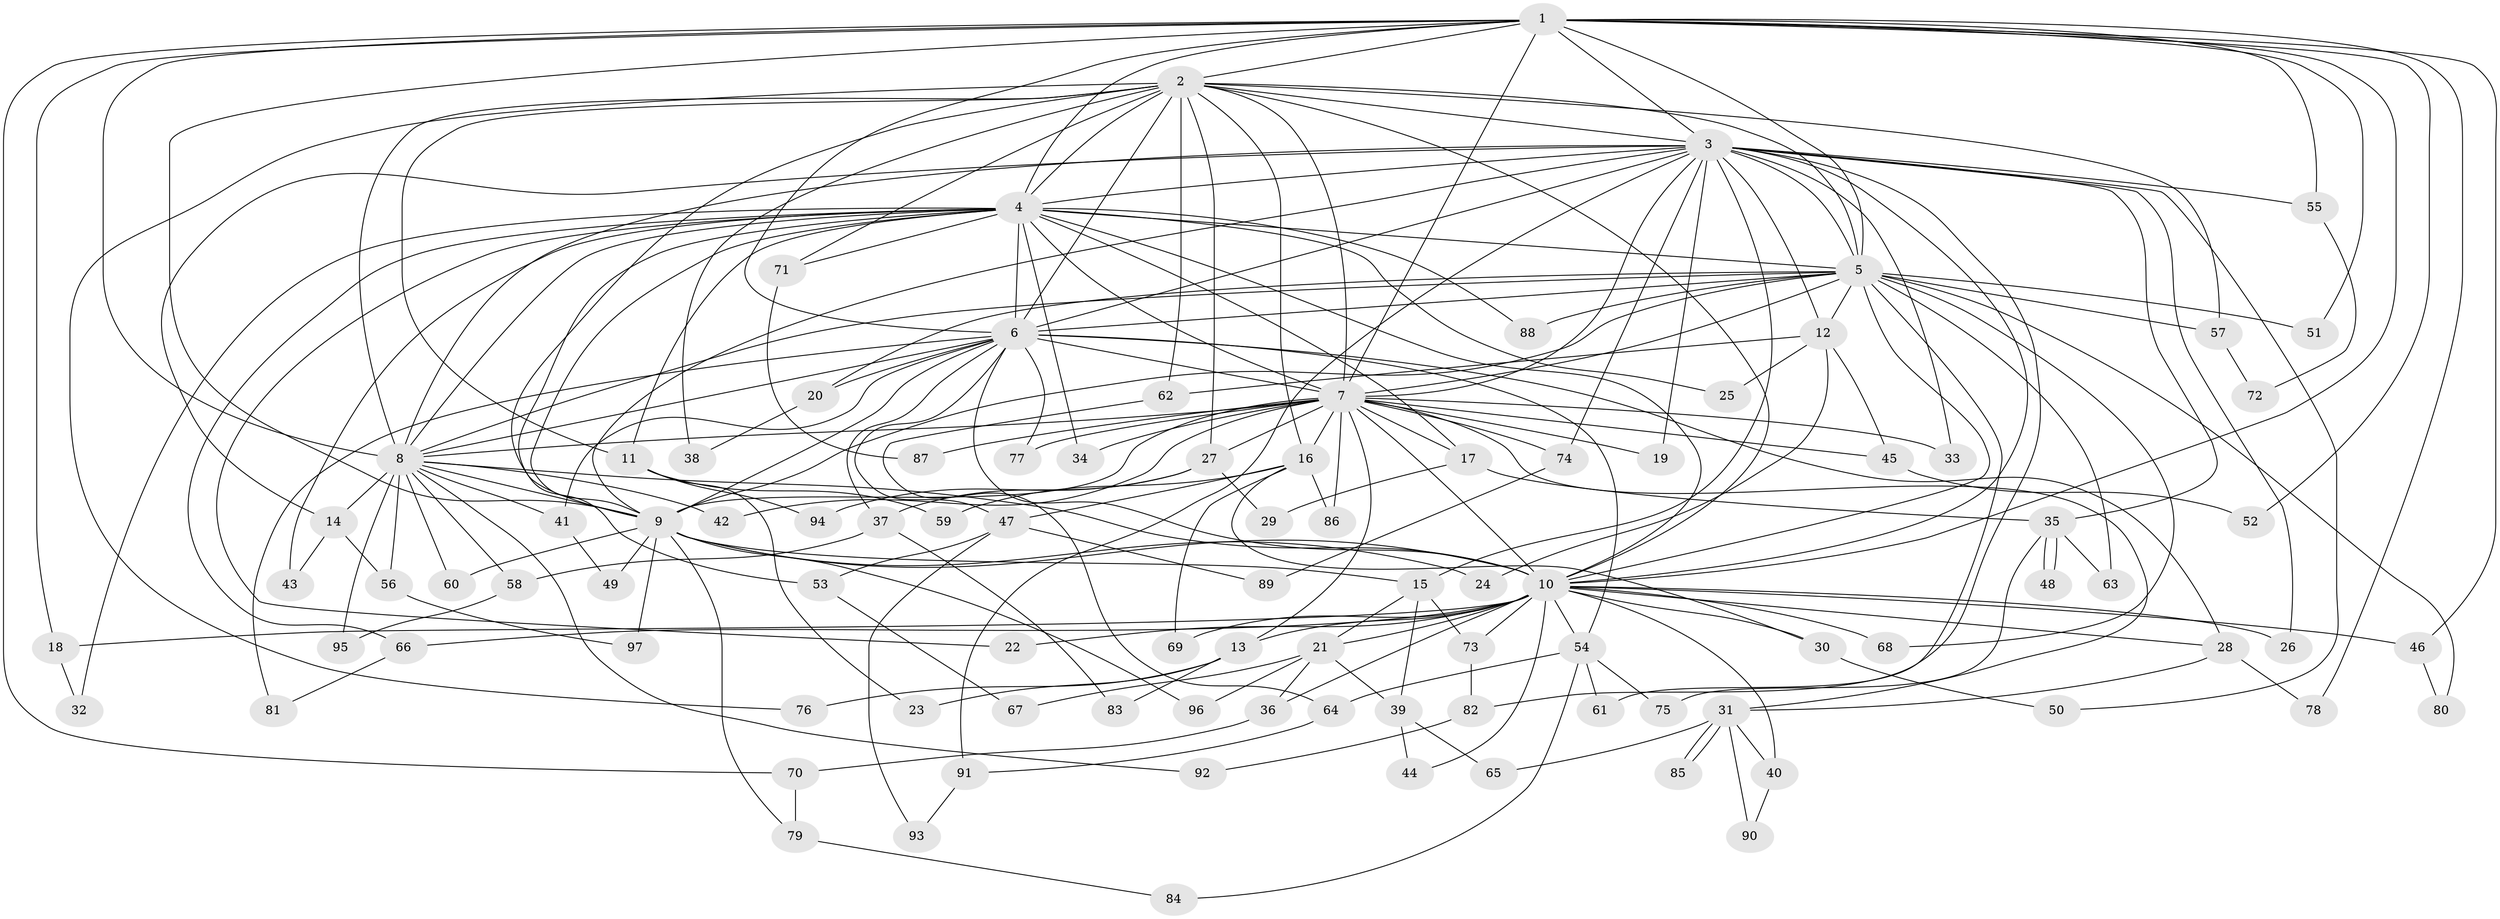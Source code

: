 // coarse degree distribution, {22: 0.014925373134328358, 23: 0.029850746268656716, 5: 0.07462686567164178, 2: 0.5522388059701493, 1: 0.07462686567164178, 6: 0.04477611940298507, 7: 0.014925373134328358, 15: 0.014925373134328358, 3: 0.14925373134328357, 4: 0.014925373134328358, 8: 0.014925373134328358}
// Generated by graph-tools (version 1.1) at 2025/46/03/04/25 21:46:29]
// undirected, 97 vertices, 219 edges
graph export_dot {
graph [start="1"]
  node [color=gray90,style=filled];
  1;
  2;
  3;
  4;
  5;
  6;
  7;
  8;
  9;
  10;
  11;
  12;
  13;
  14;
  15;
  16;
  17;
  18;
  19;
  20;
  21;
  22;
  23;
  24;
  25;
  26;
  27;
  28;
  29;
  30;
  31;
  32;
  33;
  34;
  35;
  36;
  37;
  38;
  39;
  40;
  41;
  42;
  43;
  44;
  45;
  46;
  47;
  48;
  49;
  50;
  51;
  52;
  53;
  54;
  55;
  56;
  57;
  58;
  59;
  60;
  61;
  62;
  63;
  64;
  65;
  66;
  67;
  68;
  69;
  70;
  71;
  72;
  73;
  74;
  75;
  76;
  77;
  78;
  79;
  80;
  81;
  82;
  83;
  84;
  85;
  86;
  87;
  88;
  89;
  90;
  91;
  92;
  93;
  94;
  95;
  96;
  97;
  1 -- 2;
  1 -- 3;
  1 -- 4;
  1 -- 5;
  1 -- 6;
  1 -- 7;
  1 -- 8;
  1 -- 9;
  1 -- 10;
  1 -- 18;
  1 -- 46;
  1 -- 51;
  1 -- 52;
  1 -- 55;
  1 -- 70;
  1 -- 78;
  2 -- 3;
  2 -- 4;
  2 -- 5;
  2 -- 6;
  2 -- 7;
  2 -- 8;
  2 -- 9;
  2 -- 10;
  2 -- 11;
  2 -- 16;
  2 -- 27;
  2 -- 38;
  2 -- 57;
  2 -- 62;
  2 -- 71;
  2 -- 76;
  3 -- 4;
  3 -- 5;
  3 -- 6;
  3 -- 7;
  3 -- 8;
  3 -- 9;
  3 -- 10;
  3 -- 12;
  3 -- 14;
  3 -- 15;
  3 -- 19;
  3 -- 26;
  3 -- 33;
  3 -- 35;
  3 -- 50;
  3 -- 55;
  3 -- 74;
  3 -- 82;
  3 -- 91;
  4 -- 5;
  4 -- 6;
  4 -- 7;
  4 -- 8;
  4 -- 9;
  4 -- 10;
  4 -- 11;
  4 -- 17;
  4 -- 22;
  4 -- 25;
  4 -- 32;
  4 -- 34;
  4 -- 43;
  4 -- 53;
  4 -- 66;
  4 -- 71;
  4 -- 88;
  5 -- 6;
  5 -- 7;
  5 -- 8;
  5 -- 9;
  5 -- 10;
  5 -- 12;
  5 -- 20;
  5 -- 51;
  5 -- 57;
  5 -- 61;
  5 -- 63;
  5 -- 68;
  5 -- 80;
  5 -- 88;
  6 -- 7;
  6 -- 8;
  6 -- 9;
  6 -- 10;
  6 -- 20;
  6 -- 28;
  6 -- 37;
  6 -- 41;
  6 -- 47;
  6 -- 54;
  6 -- 77;
  6 -- 81;
  7 -- 8;
  7 -- 9;
  7 -- 10;
  7 -- 13;
  7 -- 16;
  7 -- 17;
  7 -- 19;
  7 -- 27;
  7 -- 31;
  7 -- 33;
  7 -- 34;
  7 -- 42;
  7 -- 45;
  7 -- 74;
  7 -- 77;
  7 -- 86;
  7 -- 87;
  8 -- 9;
  8 -- 10;
  8 -- 14;
  8 -- 41;
  8 -- 42;
  8 -- 56;
  8 -- 58;
  8 -- 60;
  8 -- 92;
  8 -- 95;
  9 -- 10;
  9 -- 15;
  9 -- 24;
  9 -- 49;
  9 -- 60;
  9 -- 79;
  9 -- 96;
  9 -- 97;
  10 -- 13;
  10 -- 18;
  10 -- 21;
  10 -- 22;
  10 -- 26;
  10 -- 28;
  10 -- 30;
  10 -- 36;
  10 -- 40;
  10 -- 44;
  10 -- 46;
  10 -- 54;
  10 -- 66;
  10 -- 68;
  10 -- 69;
  10 -- 73;
  11 -- 23;
  11 -- 59;
  11 -- 94;
  12 -- 24;
  12 -- 25;
  12 -- 45;
  12 -- 62;
  13 -- 23;
  13 -- 76;
  13 -- 83;
  14 -- 43;
  14 -- 56;
  15 -- 21;
  15 -- 39;
  15 -- 73;
  16 -- 30;
  16 -- 47;
  16 -- 59;
  16 -- 69;
  16 -- 86;
  17 -- 29;
  17 -- 35;
  18 -- 32;
  20 -- 38;
  21 -- 36;
  21 -- 39;
  21 -- 67;
  21 -- 96;
  27 -- 29;
  27 -- 37;
  27 -- 94;
  28 -- 31;
  28 -- 78;
  30 -- 50;
  31 -- 40;
  31 -- 65;
  31 -- 85;
  31 -- 85;
  31 -- 90;
  35 -- 48;
  35 -- 48;
  35 -- 63;
  35 -- 75;
  36 -- 70;
  37 -- 58;
  37 -- 83;
  39 -- 44;
  39 -- 65;
  40 -- 90;
  41 -- 49;
  45 -- 52;
  46 -- 80;
  47 -- 53;
  47 -- 89;
  47 -- 93;
  53 -- 67;
  54 -- 61;
  54 -- 64;
  54 -- 75;
  54 -- 84;
  55 -- 72;
  56 -- 97;
  57 -- 72;
  58 -- 95;
  62 -- 64;
  64 -- 91;
  66 -- 81;
  70 -- 79;
  71 -- 87;
  73 -- 82;
  74 -- 89;
  79 -- 84;
  82 -- 92;
  91 -- 93;
}
